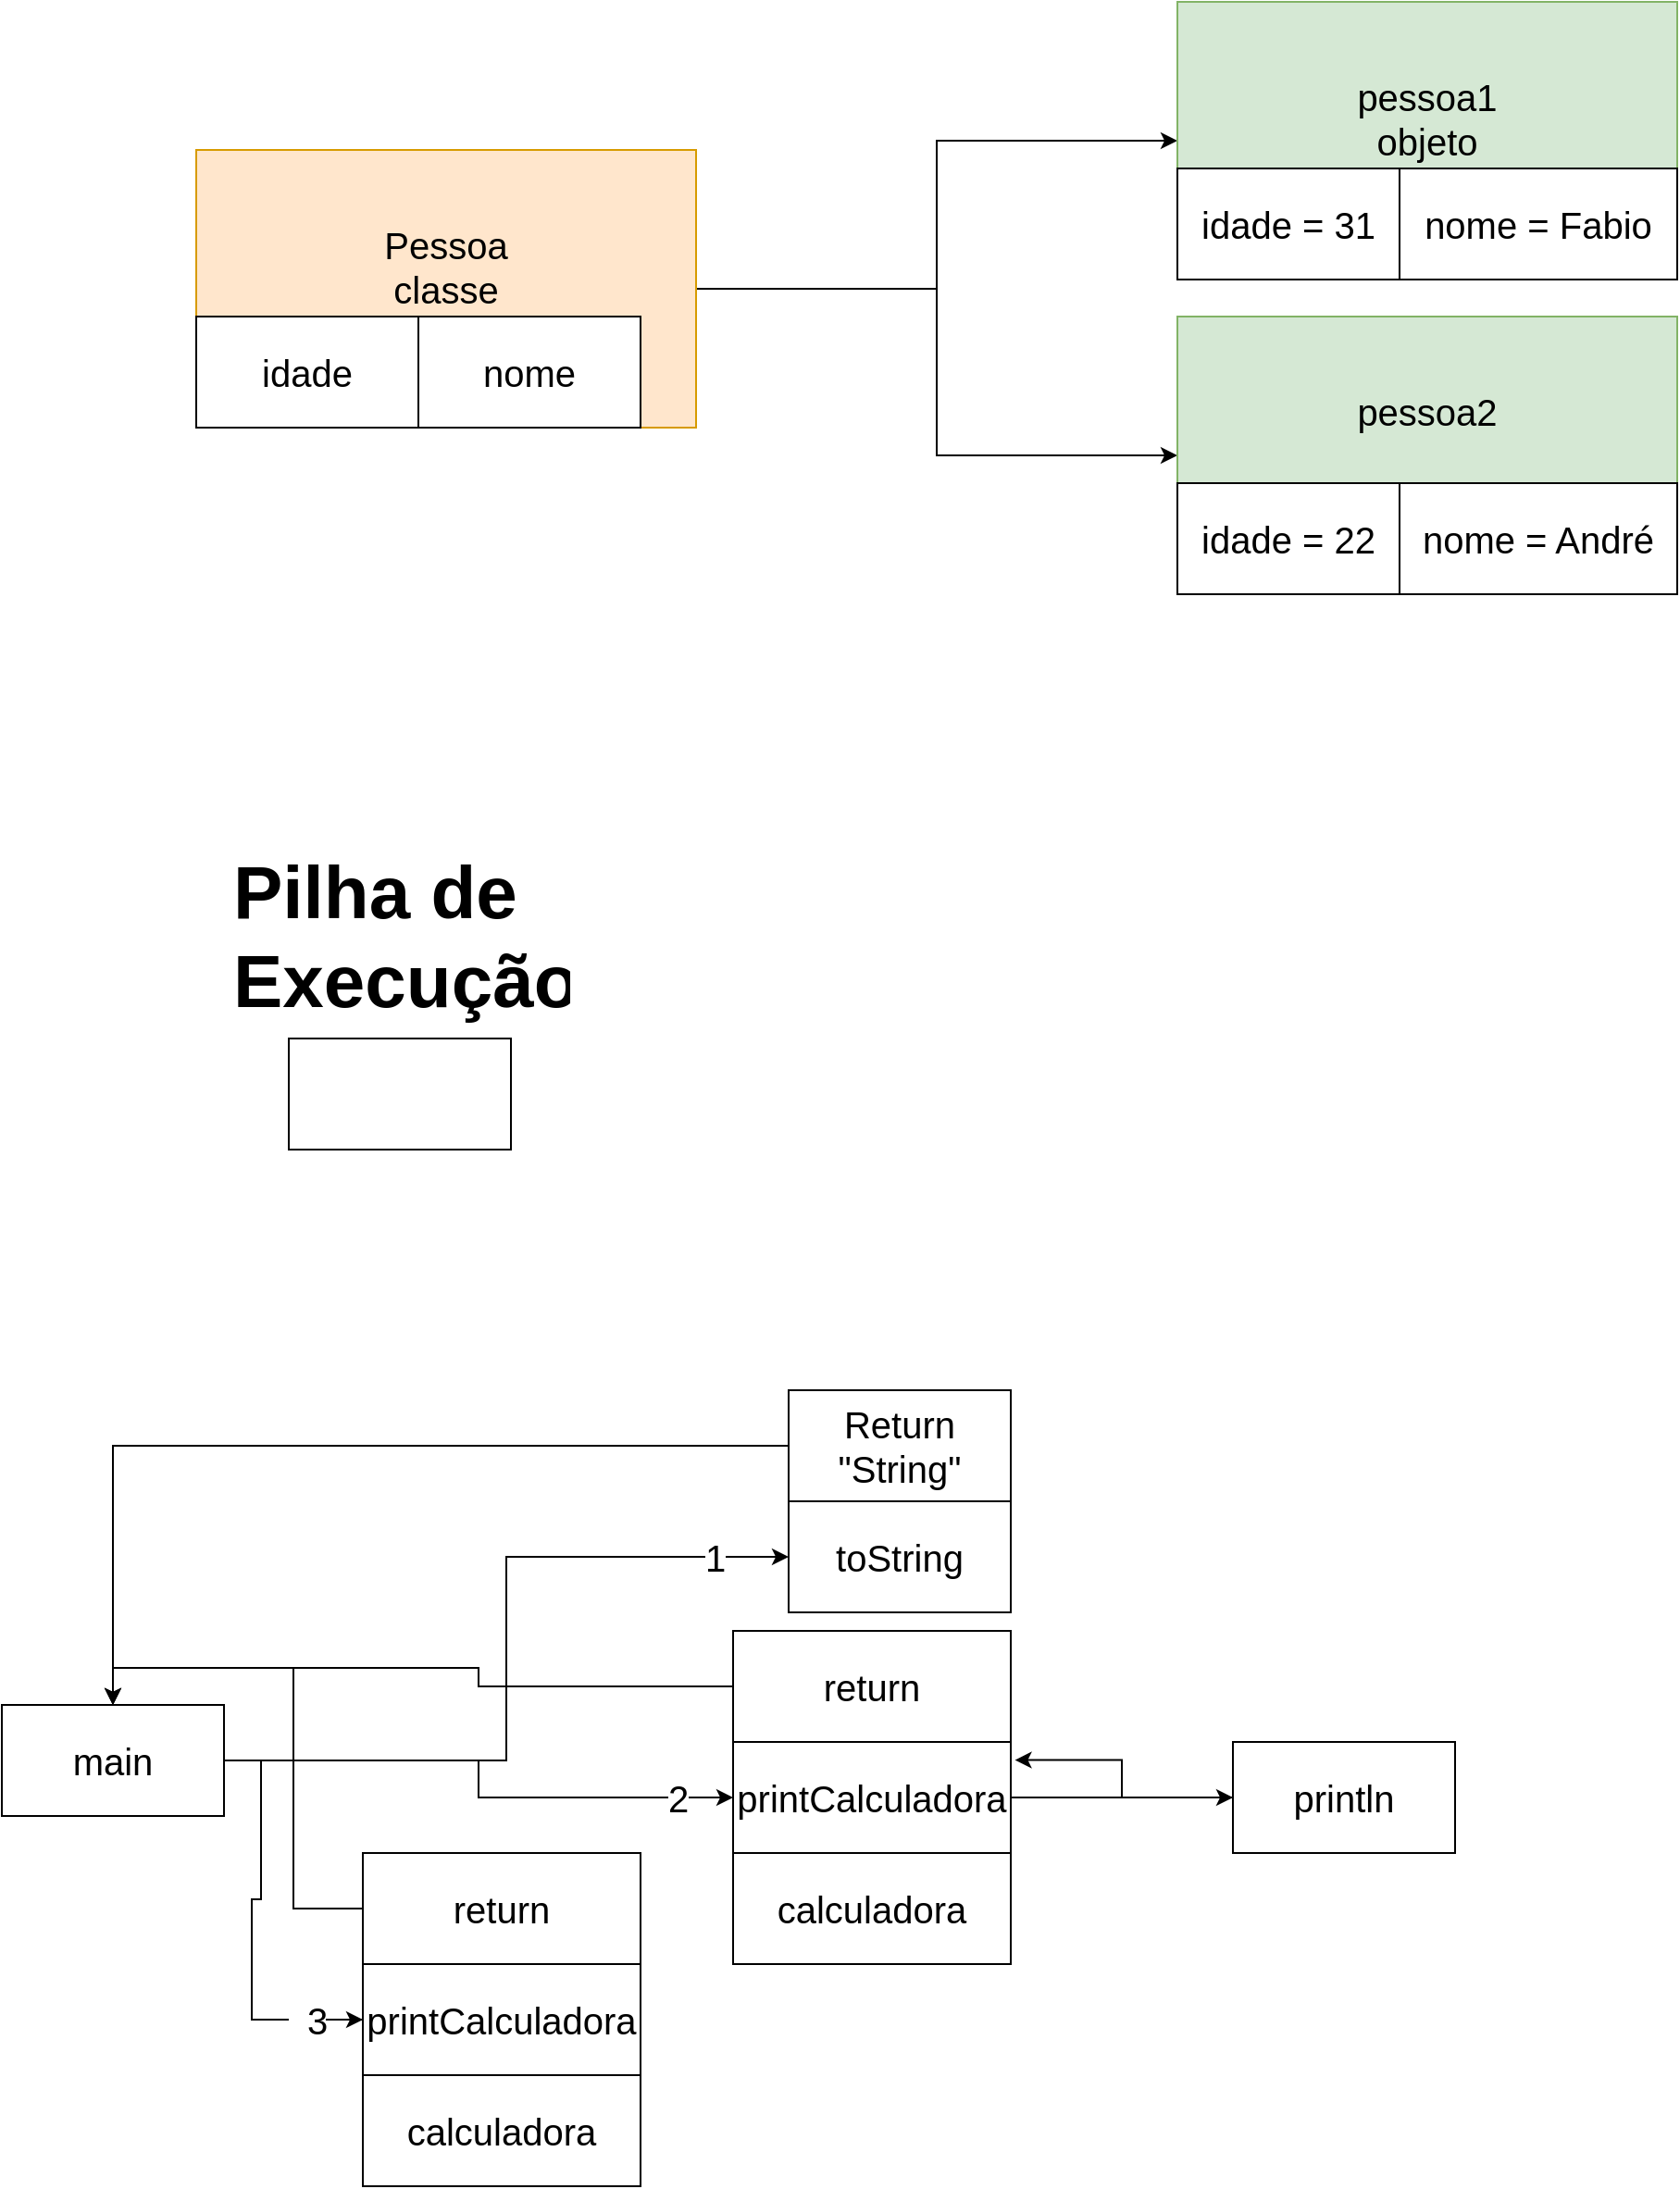 <mxfile version="20.2.3" type="device"><diagram id="1oq0VUh80jHudTFEVDOT" name="Página-1"><mxGraphModel dx="1692" dy="476" grid="1" gridSize="10" guides="1" tooltips="1" connect="1" arrows="1" fold="1" page="1" pageScale="1" pageWidth="827" pageHeight="1169" math="0" shadow="0"><root><mxCell id="0"/><mxCell id="1" parent="0"/><mxCell id="qM4iN_RmLrleS8blc0O2-7" style="edgeStyle=orthogonalEdgeStyle;rounded=0;orthogonalLoop=1;jettySize=auto;html=1;entryX=0;entryY=0.5;entryDx=0;entryDy=0;fontSize=20;" edge="1" parent="1" source="qM4iN_RmLrleS8blc0O2-1" target="qM4iN_RmLrleS8blc0O2-4"><mxGeometry relative="1" as="geometry"/></mxCell><mxCell id="qM4iN_RmLrleS8blc0O2-12" style="edgeStyle=orthogonalEdgeStyle;rounded=0;orthogonalLoop=1;jettySize=auto;html=1;fontSize=20;" edge="1" parent="1" source="qM4iN_RmLrleS8blc0O2-1" target="qM4iN_RmLrleS8blc0O2-8"><mxGeometry relative="1" as="geometry"/></mxCell><mxCell id="qM4iN_RmLrleS8blc0O2-1" value="&lt;font style=&quot;font-size: 20px;&quot;&gt;Pessoa&lt;br&gt;classe&lt;br&gt;&lt;br&gt;&lt;/font&gt;" style="rounded=0;whiteSpace=wrap;html=1;fillColor=#ffe6cc;strokeColor=#d79b00;" vertex="1" parent="1"><mxGeometry x="-180" y="150" width="270" height="150" as="geometry"/></mxCell><mxCell id="qM4iN_RmLrleS8blc0O2-2" value="idade" style="rounded=0;whiteSpace=wrap;html=1;fontSize=20;" vertex="1" parent="1"><mxGeometry x="-180" y="240" width="120" height="60" as="geometry"/></mxCell><mxCell id="qM4iN_RmLrleS8blc0O2-3" value="nome" style="rounded=0;whiteSpace=wrap;html=1;fontSize=20;" vertex="1" parent="1"><mxGeometry x="-60" y="240" width="120" height="60" as="geometry"/></mxCell><mxCell id="qM4iN_RmLrleS8blc0O2-4" value="&lt;font style=&quot;font-size: 20px;&quot;&gt;pessoa1&lt;br&gt;objeto&lt;br&gt;&lt;br&gt;&lt;/font&gt;" style="rounded=0;whiteSpace=wrap;html=1;fillColor=#d5e8d4;strokeColor=#82b366;" vertex="1" parent="1"><mxGeometry x="350" y="70" width="270" height="150" as="geometry"/></mxCell><mxCell id="qM4iN_RmLrleS8blc0O2-5" value="idade = 31" style="rounded=0;whiteSpace=wrap;html=1;fontSize=20;" vertex="1" parent="1"><mxGeometry x="350" y="160" width="120" height="60" as="geometry"/></mxCell><mxCell id="qM4iN_RmLrleS8blc0O2-6" value="nome = Fabio" style="rounded=0;whiteSpace=wrap;html=1;fontSize=20;" vertex="1" parent="1"><mxGeometry x="470" y="160" width="150" height="60" as="geometry"/></mxCell><mxCell id="qM4iN_RmLrleS8blc0O2-8" value="&lt;font style=&quot;font-size: 20px;&quot;&gt;pessoa2&lt;br&gt;&lt;br&gt;&lt;br&gt;&lt;/font&gt;" style="rounded=0;whiteSpace=wrap;html=1;fillColor=#d5e8d4;strokeColor=#82b366;" vertex="1" parent="1"><mxGeometry x="350" y="240" width="270" height="150" as="geometry"/></mxCell><mxCell id="qM4iN_RmLrleS8blc0O2-9" value="idade = 22" style="rounded=0;whiteSpace=wrap;html=1;fontSize=20;" vertex="1" parent="1"><mxGeometry x="350" y="330" width="120" height="60" as="geometry"/></mxCell><mxCell id="qM4iN_RmLrleS8blc0O2-10" value="nome = André" style="rounded=0;whiteSpace=wrap;html=1;fontSize=20;" vertex="1" parent="1"><mxGeometry x="470" y="330" width="150" height="60" as="geometry"/></mxCell><mxCell id="qM4iN_RmLrleS8blc0O2-36" style="edgeStyle=orthogonalEdgeStyle;rounded=0;orthogonalLoop=1;jettySize=auto;html=1;entryX=0;entryY=0.5;entryDx=0;entryDy=0;fontSize=20;startArrow=none;" edge="1" parent="1" source="qM4iN_RmLrleS8blc0O2-44" target="qM4iN_RmLrleS8blc0O2-15"><mxGeometry relative="1" as="geometry"/></mxCell><mxCell id="qM4iN_RmLrleS8blc0O2-38" style="edgeStyle=orthogonalEdgeStyle;rounded=0;orthogonalLoop=1;jettySize=auto;html=1;fontSize=20;" edge="1" parent="1" source="qM4iN_RmLrleS8blc0O2-13" target="qM4iN_RmLrleS8blc0O2-34"><mxGeometry relative="1" as="geometry"/></mxCell><mxCell id="qM4iN_RmLrleS8blc0O2-43" value="2" style="edgeLabel;html=1;align=center;verticalAlign=middle;resizable=0;points=[];fontSize=20;" vertex="1" connectable="0" parent="qM4iN_RmLrleS8blc0O2-38"><mxGeometry x="0.087" y="2" relative="1" as="geometry"><mxPoint x="104" y="2" as="offset"/></mxGeometry></mxCell><mxCell id="qM4iN_RmLrleS8blc0O2-40" style="edgeStyle=orthogonalEdgeStyle;rounded=0;orthogonalLoop=1;jettySize=auto;html=1;entryX=0;entryY=0.5;entryDx=0;entryDy=0;fontSize=20;" edge="1" parent="1" source="qM4iN_RmLrleS8blc0O2-13" target="qM4iN_RmLrleS8blc0O2-25"><mxGeometry relative="1" as="geometry"/></mxCell><mxCell id="qM4iN_RmLrleS8blc0O2-42" value="1" style="edgeLabel;html=1;align=center;verticalAlign=middle;resizable=0;points=[];fontSize=20;" vertex="1" connectable="0" parent="qM4iN_RmLrleS8blc0O2-40"><mxGeometry x="-0.939" y="-2" relative="1" as="geometry"><mxPoint x="252" y="-112" as="offset"/></mxGeometry></mxCell><mxCell id="qM4iN_RmLrleS8blc0O2-13" value="main" style="rounded=0;whiteSpace=wrap;html=1;fontSize=20;" vertex="1" parent="1"><mxGeometry x="-285" y="990" width="120" height="60" as="geometry"/></mxCell><mxCell id="qM4iN_RmLrleS8blc0O2-14" value="calculadora" style="rounded=0;whiteSpace=wrap;html=1;fontSize=20;" vertex="1" parent="1"><mxGeometry x="-90" y="1190" width="150" height="60" as="geometry"/></mxCell><mxCell id="qM4iN_RmLrleS8blc0O2-15" value="printCalculadora" style="rounded=0;whiteSpace=wrap;html=1;fontSize=20;" vertex="1" parent="1"><mxGeometry x="-90" y="1130" width="150" height="60" as="geometry"/></mxCell><mxCell id="qM4iN_RmLrleS8blc0O2-37" style="edgeStyle=orthogonalEdgeStyle;rounded=0;orthogonalLoop=1;jettySize=auto;html=1;entryX=0.5;entryY=0;entryDx=0;entryDy=0;fontSize=20;" edge="1" parent="1" source="qM4iN_RmLrleS8blc0O2-16" target="qM4iN_RmLrleS8blc0O2-13"><mxGeometry relative="1" as="geometry"/></mxCell><mxCell id="qM4iN_RmLrleS8blc0O2-16" value="return" style="rounded=0;whiteSpace=wrap;html=1;fontSize=20;" vertex="1" parent="1"><mxGeometry x="-90" y="1070" width="150" height="60" as="geometry"/></mxCell><mxCell id="qM4iN_RmLrleS8blc0O2-19" value="" style="rounded=0;whiteSpace=wrap;html=1;fontSize=20;" vertex="1" parent="1"><mxGeometry x="-130" y="630" width="120" height="60" as="geometry"/></mxCell><mxCell id="qM4iN_RmLrleS8blc0O2-20" value="&lt;h1&gt;Pilha de Execução&lt;/h1&gt;" style="text;html=1;strokeColor=none;fillColor=none;spacing=5;spacingTop=-20;whiteSpace=wrap;overflow=hidden;rounded=0;fontSize=20;" vertex="1" parent="1"><mxGeometry x="-165" y="510" width="190" height="120" as="geometry"/></mxCell><mxCell id="qM4iN_RmLrleS8blc0O2-25" value="toString" style="rounded=0;whiteSpace=wrap;html=1;fontSize=20;" vertex="1" parent="1"><mxGeometry x="140" y="880" width="120" height="60" as="geometry"/></mxCell><mxCell id="qM4iN_RmLrleS8blc0O2-41" style="edgeStyle=orthogonalEdgeStyle;rounded=0;orthogonalLoop=1;jettySize=auto;html=1;entryX=0.5;entryY=0;entryDx=0;entryDy=0;fontSize=20;" edge="1" parent="1" source="qM4iN_RmLrleS8blc0O2-31" target="qM4iN_RmLrleS8blc0O2-13"><mxGeometry relative="1" as="geometry"/></mxCell><mxCell id="qM4iN_RmLrleS8blc0O2-31" value="Return &quot;String&quot;" style="rounded=0;whiteSpace=wrap;html=1;fontSize=20;" vertex="1" parent="1"><mxGeometry x="140" y="820" width="120" height="60" as="geometry"/></mxCell><mxCell id="qM4iN_RmLrleS8blc0O2-33" value="calculadora" style="rounded=0;whiteSpace=wrap;html=1;fontSize=20;" vertex="1" parent="1"><mxGeometry x="110" y="1070" width="150" height="60" as="geometry"/></mxCell><mxCell id="qM4iN_RmLrleS8blc0O2-47" style="edgeStyle=orthogonalEdgeStyle;rounded=0;orthogonalLoop=1;jettySize=auto;html=1;fontSize=20;" edge="1" parent="1" source="qM4iN_RmLrleS8blc0O2-34" target="qM4iN_RmLrleS8blc0O2-46"><mxGeometry relative="1" as="geometry"/></mxCell><mxCell id="qM4iN_RmLrleS8blc0O2-34" value="printCalculadora" style="rounded=0;whiteSpace=wrap;html=1;fontSize=20;" vertex="1" parent="1"><mxGeometry x="110" y="1010" width="150" height="60" as="geometry"/></mxCell><mxCell id="qM4iN_RmLrleS8blc0O2-39" style="edgeStyle=orthogonalEdgeStyle;rounded=0;orthogonalLoop=1;jettySize=auto;html=1;entryX=0.5;entryY=0;entryDx=0;entryDy=0;fontSize=20;" edge="1" parent="1" source="qM4iN_RmLrleS8blc0O2-35" target="qM4iN_RmLrleS8blc0O2-13"><mxGeometry relative="1" as="geometry"/></mxCell><mxCell id="qM4iN_RmLrleS8blc0O2-35" value="return" style="rounded=0;whiteSpace=wrap;html=1;fontSize=20;" vertex="1" parent="1"><mxGeometry x="110" y="950" width="150" height="60" as="geometry"/></mxCell><mxCell id="qM4iN_RmLrleS8blc0O2-44" value="3" style="text;html=1;align=center;verticalAlign=middle;resizable=0;points=[];autosize=1;strokeColor=none;fillColor=none;fontSize=20;" vertex="1" parent="1"><mxGeometry x="-130" y="1140" width="30" height="40" as="geometry"/></mxCell><mxCell id="qM4iN_RmLrleS8blc0O2-45" value="" style="edgeStyle=orthogonalEdgeStyle;rounded=0;orthogonalLoop=1;jettySize=auto;html=1;entryX=0;entryY=0.5;entryDx=0;entryDy=0;fontSize=20;endArrow=none;" edge="1" parent="1" source="qM4iN_RmLrleS8blc0O2-13" target="qM4iN_RmLrleS8blc0O2-44"><mxGeometry relative="1" as="geometry"><mxPoint x="-165" y="1020.0" as="sourcePoint"/><mxPoint x="-90" y="1160.0" as="targetPoint"/></mxGeometry></mxCell><mxCell id="qM4iN_RmLrleS8blc0O2-48" style="edgeStyle=orthogonalEdgeStyle;rounded=0;orthogonalLoop=1;jettySize=auto;html=1;entryX=1.015;entryY=0.163;entryDx=0;entryDy=0;entryPerimeter=0;fontSize=20;" edge="1" parent="1" source="qM4iN_RmLrleS8blc0O2-46" target="qM4iN_RmLrleS8blc0O2-34"><mxGeometry relative="1" as="geometry"/></mxCell><mxCell id="qM4iN_RmLrleS8blc0O2-46" value="println" style="rounded=0;whiteSpace=wrap;html=1;fontSize=20;" vertex="1" parent="1"><mxGeometry x="380" y="1010" width="120" height="60" as="geometry"/></mxCell></root></mxGraphModel></diagram></mxfile>